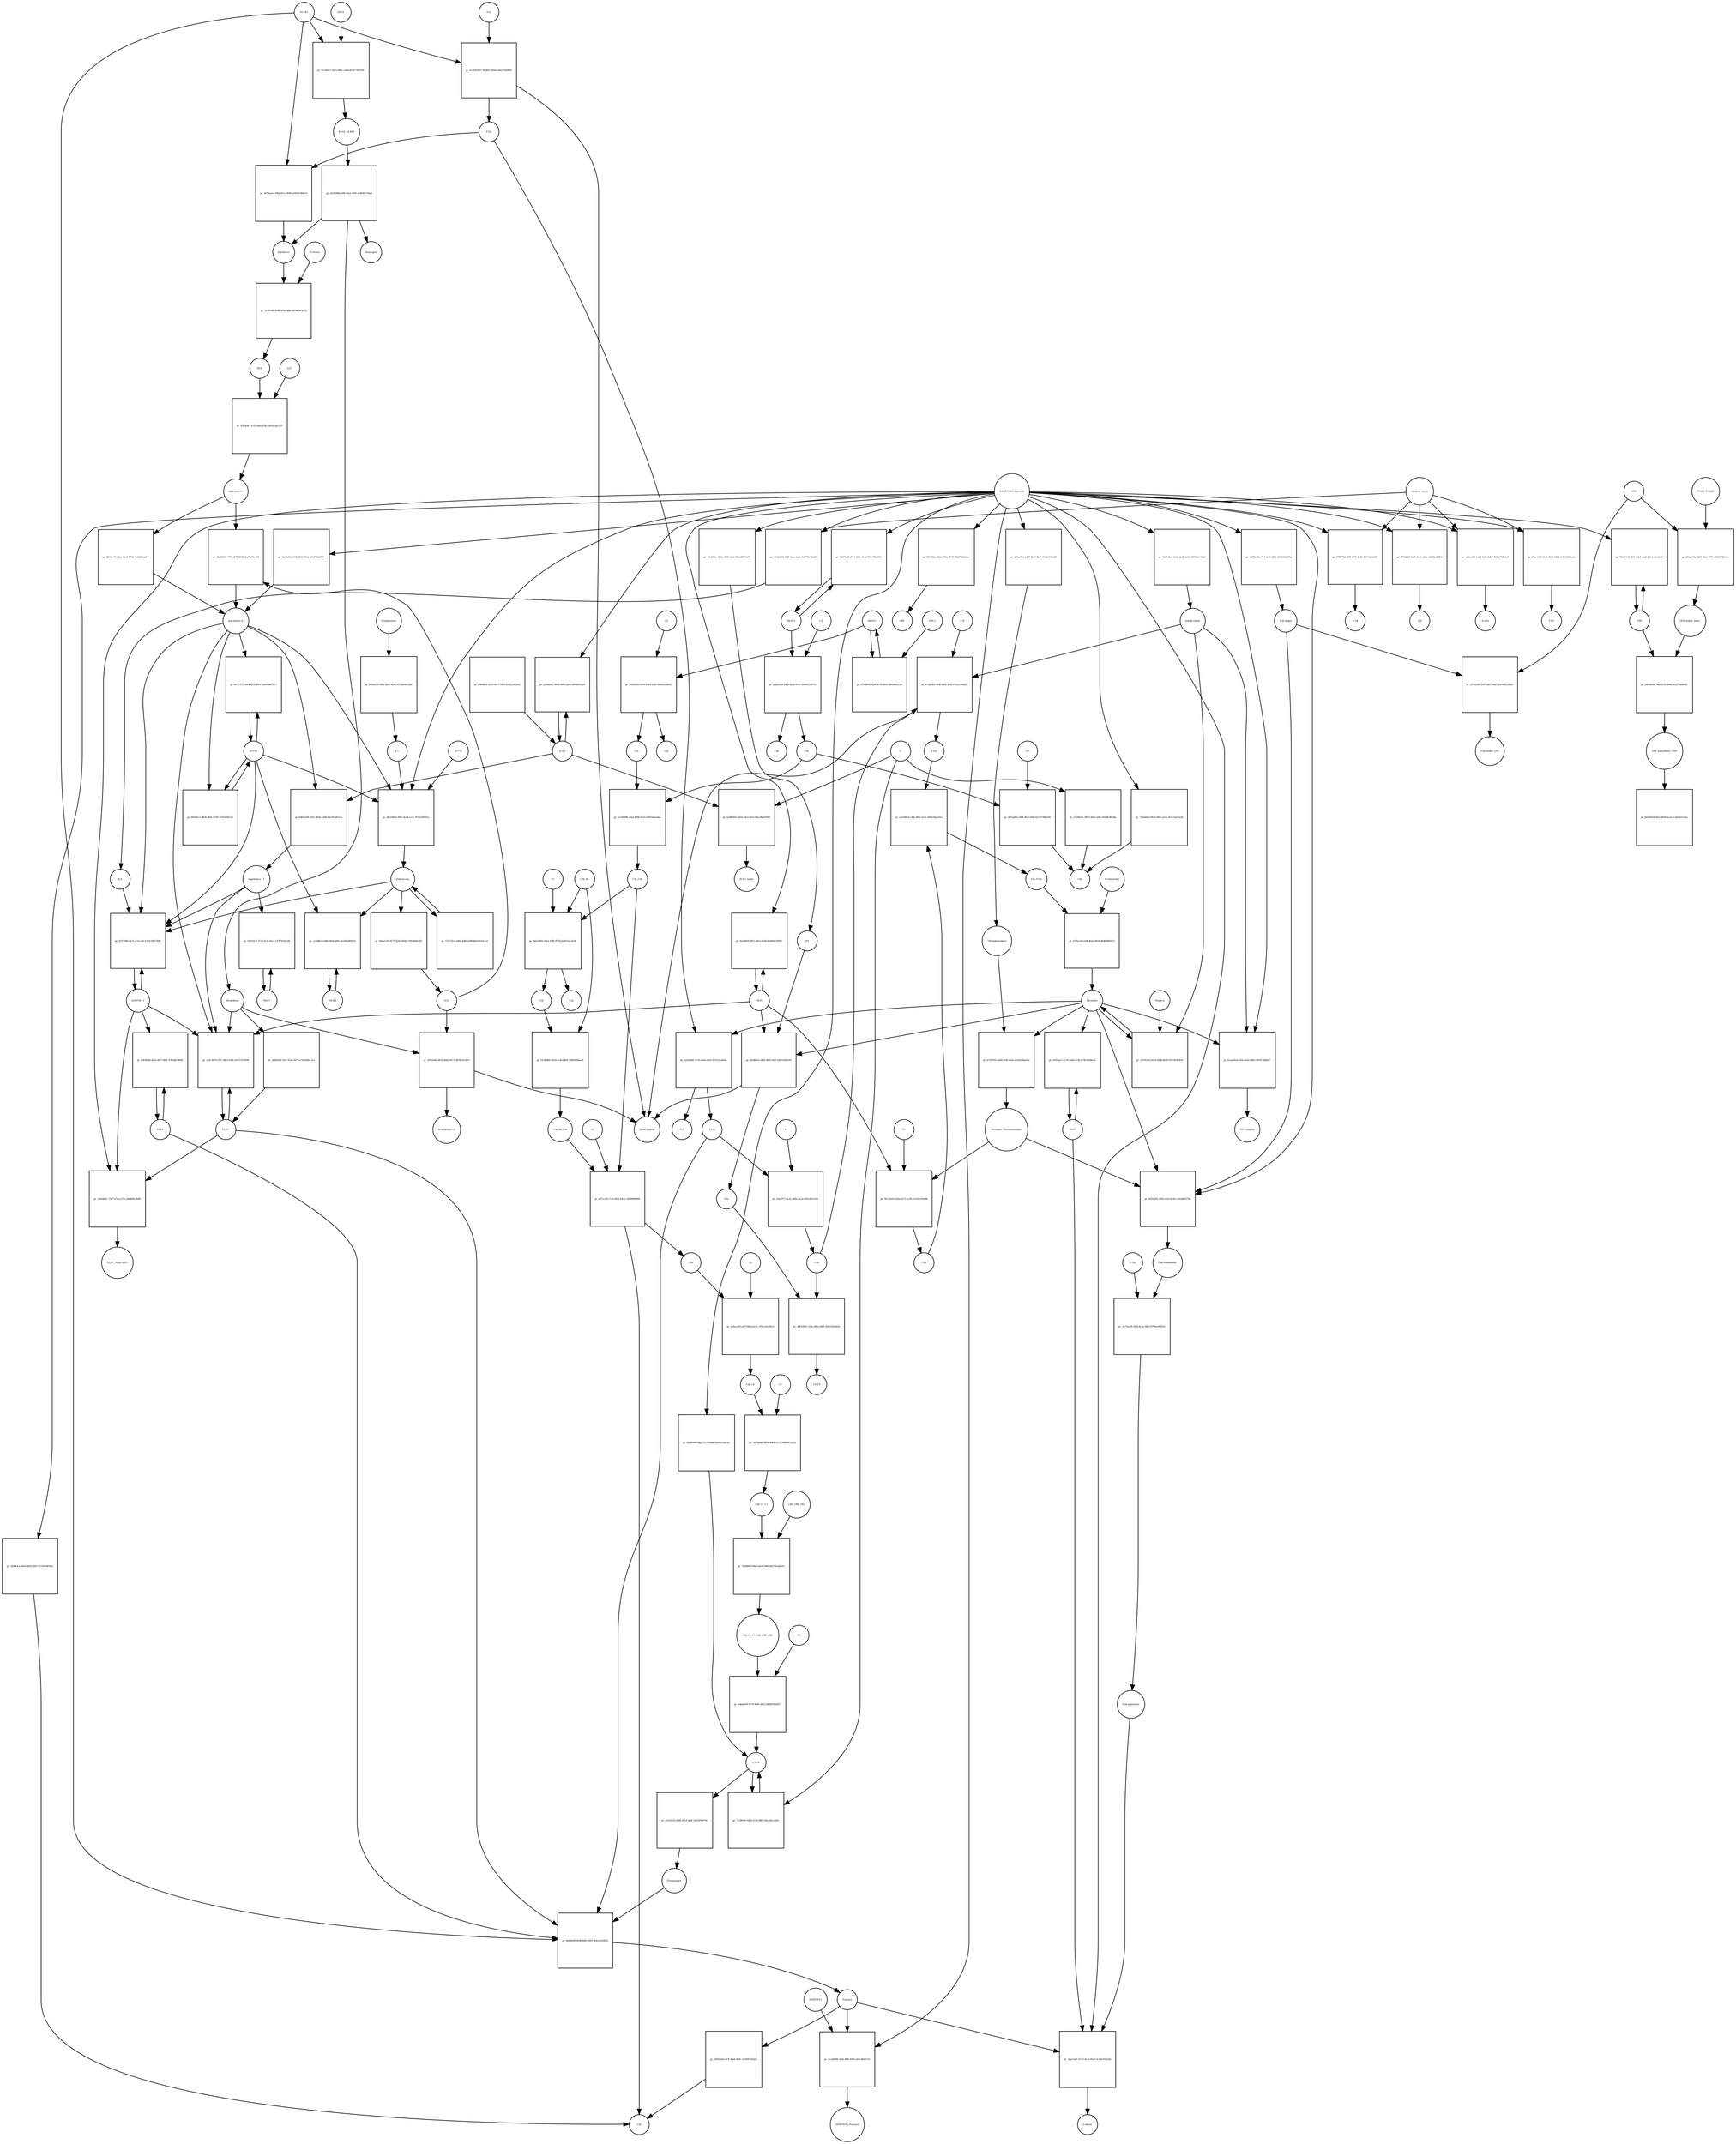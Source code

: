 strict digraph  {
AGT [annotation="urn_miriam_hgnc_333|urn_miriam_taxonomy_9606", bipartite=0, cls=macromolecule, fontsize=4, label=AGT, shape=circle];
"pr_4562e4c2-fc52-4afa-a54c-50f1d1da1337" [annotation="", bipartite=1, cls=process, fontsize=4, label="pr_4562e4c2-fc52-4afa-a54c-50f1d1da1337", shape=square];
"angiotensin I" [annotation="urn_miriam_obo.chebi_CHEBI%3A2718|urn_miriam_taxonomy_9606", bipartite=0, cls="simple chemical", fontsize=4, label="angiotensin I", shape=circle];
REN [annotation="urn_miriam_hgnc.symbol_REN|urn_miriam_taxonomy_9606", bipartite=0, cls=macromolecule, fontsize=4, label=REN, shape=circle];
F10 [annotation="urn_miriam_hgnc_3528|urn_miriam_taxonomy_9606", bipartite=0, cls=macromolecule, fontsize=4, label=F10, shape=circle];
"pr_b73fa2ee-3bd6-4d02-af03-07fa05109d23" [annotation="", bipartite=1, cls=process, fontsize=4, label="pr_b73fa2ee-3bd6-4d02-af03-07fa05109d23", shape=square];
F10a [annotation="urn_miriam_hgnc.symbol_F10|urn_miriam_mesh_D015951|urn_miriam_brenda_3.4.21.6|urn_miriam_taxonomy_9606", bipartite=0, cls=macromolecule, fontsize=4, label=F10a, shape=circle];
"Small peptide" [annotation=urn_miriam_mesh_D010446, bipartite=0, cls=macromolecule, fontsize=4, label="Small peptide", shape=circle];
F9a [annotation="urn_miriam_hgnc.symbol_F9|urn_miriam_mesh_D015949|urn_miriam_taxonomy_9606", bipartite=0, cls=macromolecule, fontsize=4, label=F9a, shape=circle];
Antithrombin [annotation="urn_miriam_hgnc_775|urn_miriam_taxonomy_9606", bipartite=0, cls=macromolecule, fontsize=4, label=Antithrombin, shape=circle];
"pr_4b6b9502-707e-4f70-8936-0eef5ef3ed69" [annotation="", bipartite=1, cls=process, fontsize=4, label="pr_4b6b9502-707e-4f70-8936-0eef5ef3ed69", shape=square];
"angiotensin II" [annotation="urn_miriam_obo.chebi_CHEBI%3A2718|urn_miriam_taxonomy_9606", bipartite=0, cls="simple chemical", fontsize=4, label="angiotensin II", shape=circle];
ACE [annotation="urn_miriam_hgnc_2707|urn_miriam_taxonomy_9606", bipartite=0, cls=macromolecule, fontsize=4, label=ACE, shape=circle];
F12 [annotation="urn_miriam_hgnc_3530|urn_miriam_taxonomy_9606", bipartite=0, cls=macromolecule, fontsize=4, label=F12, shape=circle];
"pr_ec5f2f2f-b774-483c-95ad-c66a379e6b85" [annotation="", bipartite=1, cls=process, fontsize=4, label="pr_ec5f2f2f-b774-483c-95ad-c66a379e6b85", shape=square];
F12a [annotation="urn_miriam_hgnc.symbol_F12|urn_miriam_mesh_D015956|urn_miriam_brenda_3.4.21.38|urn_miriam_taxonomy_9606", bipartite=0, cls=macromolecule, fontsize=4, label=F12a, shape=circle];
KLKB1 [annotation="urn_miriam_hgnc_6371|urn_miriam_taxonomy_9606", bipartite=0, cls=macromolecule, fontsize=4, label=KLKB1, shape=circle];
"pr_b2a90681-9c19-4ae0-9a5f-913313eafd5a" [annotation="", bipartite=1, cls=process, fontsize=4, label="pr_b2a90681-9c19-4ae0-9a5f-913313eafd5a", shape=square];
F11 [annotation="urn_miriam_hgnc_3529|urn_miriam_taxonomy_9606", bipartite=0, cls=macromolecule, fontsize=4, label=F11, shape=circle];
F11a [annotation="urn_miriam_hgnc.symbol_F11|urn_miriam_mesh_D015945|urn_miriam_brenda_3.4.21.27|urn_miriam_taxonomy_9606", bipartite=0, cls=macromolecule, fontsize=4, label=F11a, shape=circle];
Thrombin [annotation="urn_miriam_hgnc_3535|urn_miriam_taxonomy_9606", bipartite=0, cls=macromolecule, fontsize=4, label=Thrombin, shape=circle];
"pr_61c60ee7-ae63-488c-a28d-8cbf77a8763e" [annotation="", bipartite=1, cls=process, fontsize=4, label="pr_61c60ee7-ae63-488c-a28d-8cbf77a8763e", shape=square];
KNG1 [annotation="urn_miriam_hgnc.symbol_6383|urn_miriam_taxonomy_9606", bipartite=0, cls=macromolecule, fontsize=4, label=KNG1, shape=circle];
KNG1_KLKB1 [annotation="urn_miriam_pubmed_17598838|urn_miriam_intact_EBI-10087151|urn_miriam_hgnc_6371|urn_miriam_hgnc_6383|urn_miriam_taxonomy_9606", bipartite=0, cls=complex, fontsize=4, label=KNG1_KLKB1, shape=circle];
F9 [annotation="urn_miriam_hgnc_35531|urn_miriam_taxonomy_9606", bipartite=0, cls=macromolecule, fontsize=4, label=F9, shape=circle];
"pr_f2ae7f71-bc3c-4d8a-bacd-e461af01316c" [annotation="", bipartite=1, cls=process, fontsize=4, label="pr_f2ae7f71-bc3c-4d8a-bacd-e461af01316c", shape=square];
"pr_4d610941-32ba-46ba-98df-544f23b2bb54" [annotation="", bipartite=1, cls=process, fontsize=4, label="pr_4d610941-32ba-46ba-98df-544f23b2bb54", shape=square];
F8a [annotation="urn_miriam_hgnc.symbol_F8|urn_miriam_mesh_D015944|urn_miriam_taxonomy_9606", bipartite=0, cls=macromolecule, fontsize=4, label=F8a, shape=circle];
F8_F9 [annotation="urn_miriam_pubmed_22471307|urn_miriam_hgnc_3546|urn_miriam_hgnc_35531|urn_miriam_intact_EBI-11621595|urn_miriam_taxonomy_9606", bipartite=0, cls=complex, fontsize=4, label=F8_F9, shape=circle];
F5 [annotation="urn_miriam_hgnc_3541|urn_miriam_taxonomy_9606", bipartite=0, cls=macromolecule, fontsize=4, label=F5, shape=circle];
"pr_30c18aa0-b5de-4c57-ac09-5e318ce9a698" [annotation="", bipartite=1, cls=process, fontsize=4, label="pr_30c18aa0-b5de-4c57-ac09-5e318ce9a698", shape=square];
F5a [annotation="urn_miriam_hgnc.symbol_F5|urn_miriam_mesh_D015943|urn_miriam_taxonomy_9606", bipartite=0, cls=macromolecule, fontsize=4, label=F5a, shape=circle];
Thrombin_Thrombomodulin [annotation="urn_miriam_pubmed_6282863|urn_miriam_taxonomy_9986|urn_miriam_biogrid_283352|urn_miriam_mesh_D013917|urn_miriam_hgnc_11784", bipartite=0, cls=complex, fontsize=4, label=Thrombin_Thrombomodulin, shape=circle];
PROC [annotation="urn_miriam_hgnc_9451|urn_miriam_taxonomy_9606", bipartite=0, cls=macromolecule, fontsize=4, label=PROC, shape=circle];
"pr_ac03d0c6-c46a-408c-b15c-859e18ae201c" [annotation="", bipartite=1, cls=process, fontsize=4, label="pr_ac03d0c6-c46a-408c-b15c-859e18ae201c", shape=square];
F5a_F10a [annotation="urn_miriam_pubmed_2303476|urn_miriam_mesh_C022475|urn_miriam_mesh_D15943|urn_miriam_mesh_D015951|urn_miriam_taxonomy_9606", bipartite=0, cls=complex, fontsize=4, label=F5a_F10a, shape=circle];
Prothrombin [annotation="urn_miriam_hgnc_3535|urn_miriam_taxonomy_9606", bipartite=0, cls=macromolecule, fontsize=4, label=Prothrombin, shape=circle];
"pr_67ffaca9-ea90-46ee-9b34-06dffd96917e" [annotation="", bipartite=1, cls=process, fontsize=4, label="pr_67ffaca9-ea90-46ee-9b34-06dffd96917e", shape=square];
"pr_29791043-b51d-49db-8606-f97c9d36f45b" [annotation="", bipartite=1, cls=process, fontsize=4, label="pr_29791043-b51d-49db-8606-f97c9d36f45b", shape=square];
Heparin [annotation="urn_miriam_pubmed_708377|urn_miriam_obo.chebi_CHEBI%3A28304|urn_miriam_taxonomy_9606", bipartite=0, cls="simple chemical", fontsize=4, label=Heparin, shape=circle];
Plasminogen [annotation="urn_miriam_hgnc_9071|urn_miriam_taxonomy_9606", bipartite=0, cls=macromolecule, fontsize=4, label=Plasminogen, shape=circle];
"pr_da6d4df8-80d6-4dfe-a493-afdca1a43b32" [annotation="", bipartite=1, cls=process, fontsize=4, label="pr_da6d4df8-80d6-4dfe-a493-afdca1a43b32", shape=square];
Plasmin [annotation="urn_miriam_hgnc.symbol_PLG|urn_miriam_mesh_D005341|urn_miriam_brenda_3.4.21.7|urn_miriam_taxonomy_9606", bipartite=0, cls=macromolecule, fontsize=4, label=Plasmin, shape=circle];
PLAT [annotation="urn_miriam_hgnc_9051|urn_miriam_taxonomy_9606", bipartite=0, cls=macromolecule, fontsize=4, label=PLAT, shape=circle];
PLAU [annotation="urn_miriam_hgnc_9052|urn_miriam_taxonomy_9606", bipartite=0, cls=macromolecule, fontsize=4, label=PLAU, shape=circle];
"pr_6caa18a4-d1be-4ed2-96b5-585673bbf0b7" [annotation="", bipartite=1, cls=process, fontsize=4, label="pr_6caa18a4-d1be-4ed2-96b5-585673bbf0b7", shape=square];
"TAT complex" [annotation="urn_miriam_pubmed_22930518|urn_miriam_mesh_C046193|urn_miriam_mesh_D013917|urn_miriam_hgnc_775|urn_miriam_taxonomy_9606", bipartite=0, cls=complex, fontsize=4, label="TAT complex", shape=circle];
"SARS-CoV-2 infection" [annotation="urn_miriam_taxonomy_2697049|urn_miriam_mesh_D012327", bipartite=0, cls=phenotype, fontsize=4, label="SARS-CoV-2 infection", shape=circle];
"pr_cc0c3979-c087-48e5-a5f4-161571019f96" [annotation="", bipartite=1, cls=process, fontsize=4, label="pr_cc0c3979-c087-48e5-a5f4-161571019f96", shape=square];
SERPINE1 [annotation="", bipartite=0, cls=macromolecule, fontsize=4, label=SERPINE1, shape=circle];
Bradykinin [annotation="urn_miriam_obo.chebi_CHEBI%3A3165|urn_miriam_taxonomy_9606", bipartite=0, cls=macromolecule, fontsize=4, label=Bradykinin, shape=circle];
"angiotensin I-7" [annotation="urn_miriam_obo.chebi_CHEBI%3A55438|urn_miriam_taxonomy_9606", bipartite=0, cls="simple chemical", fontsize=4, label="angiotensin I-7", shape=circle];
TAFI [annotation="urn_miriam_hgnc_1546|urn_miriam_taxonomy_9606", bipartite=0, cls=macromolecule, fontsize=4, label=TAFI, shape=circle];
"pr_1f053aa7-a37b-4ebd-a73b-d73619006cde" [annotation="", bipartite=1, cls=process, fontsize=4, label="pr_1f053aa7-a37b-4ebd-a73b-d73619006cde", shape=square];
"pr_1b05483c-75d7-47ea-a73b-5dbddfbc3b96" [annotation="", bipartite=1, cls=process, fontsize=4, label="pr_1b05483c-75d7-47ea-a73b-5dbddfbc3b96", shape=square];
PLAT_SERPINE1 [annotation="urn_miriam_pubmed_22449964|urn_miriam_intact_EBI-7800882|urn_miriam_hgnc_9051|urn_miriam_hgnc_8593|urn_miriam_taxonomy_9606", bipartite=0, cls=complex, fontsize=4, label=PLAT_SERPINE1, shape=circle];
"pr_8fb2cc71-c2ec-4ae9-9759-314bfb9aa57f" [annotation="", bipartite=1, cls=process, fontsize=4, label="pr_8fb2cc71-c2ec-4ae9-9759-314bfb9aa57f", shape=square];
"pr_46f52c86-c7e1-4e72-bf02-303435b43f1a" [annotation="", bipartite=1, cls=process, fontsize=4, label="pr_46f52c86-c7e1-4e72-bf02-303435b43f1a", shape=square];
Fibrinogen [annotation="urn_miriam_pubmed_19296670|urn_miriam_obo.go_GO%3A0005577|urn_miriam_hgnc_3661|urn_miriam_hgnc_3662|urn_miriam_hgnc_3694|urn_miriam_taxonomy_9606", bipartite=0, cls=complex, fontsize=4, label=Fibrinogen, shape=circle];
"pr_622f048d-a59f-44a2-8491-ce9f46174adb" [annotation="", bipartite=1, cls=process, fontsize=4, label="pr_622f048d-a59f-44a2-8491-ce9f46174adb", shape=square];
Kininogen [annotation="urn_miriam_hgnc.symbol_KNG1|urn_miriam_mesh_D019679|urn_miriam_taxonomy_9606", bipartite=0, cls=macromolecule, fontsize=4, label=Kininogen, shape=circle];
Kallikrein [annotation="urn_miriam_hgnc.symbol_KLKB1|urn_miriam_mesh_D020842|urn_miriam_brenda_3.4.21.34|urn_miriam_taxonomy_9606", bipartite=0, cls=macromolecule, fontsize=4, label=Kallikrein, shape=circle];
"pr_d5f2c292-2605-4eaf-8a56-ccd1db6f27b6" [annotation="", bipartite=1, cls=process, fontsize=4, label="pr_d5f2c292-2605-4eaf-8a56-ccd1db6f27b6", shape=square];
"Fibrin monomer" [annotation="urn_miriam_mesh_C011468|urn_miriam_taxonomy_9606", bipartite=0, cls=macromolecule, fontsize=4, label="Fibrin monomer", shape=circle];
"pr_b759701f-eeb9-4f38-a83a-e51bb33bad1d" [annotation="", bipartite=1, cls=process, fontsize=4, label="pr_b759701f-eeb9-4f38-a83a-e51bb33bad1d", shape=square];
Thrombomodulin [annotation="urn_miriam_hgnc_11784|urn_miriam_taxonomy_9606", bipartite=0, cls=macromolecule, fontsize=4, label=Thrombomodulin, shape=circle];
C3 [annotation="urn_miriam_hgnc_1318|urn_miriam_taxonomy_9606", bipartite=0, cls=macromolecule, fontsize=4, label=C3, shape=circle];
"pr_9d2c0891-44a2-47fb-977b-6a0b7eea3558" [annotation="", bipartite=1, cls=process, fontsize=4, label="pr_9d2c0891-44a2-47fb-977b-6a0b7eea3558", shape=square];
C3a [annotation="urn_miriam_hgnc.symbol_C3|urn_miriam_mesh_D015926|urn_miriam_taxonomy_9606", bipartite=0, cls=macromolecule, fontsize=4, label=C3a, shape=circle];
C3b [annotation="urn_miriam_hgnc.symbol_C3|urn_miriam_mesh_D003179|urn_miriam_taxonomy_9606", bipartite=0, cls=macromolecule, fontsize=4, label=C3b, shape=circle];
C3b_Bb [annotation="urn_miriam_pubmed_12440962|urn_miriam_brenda_3.4.21.47|urn_miriam_mesh_D051561|urn_miriam_mesh_D003179|urn_miriam_hgnc_1037|urn_miriam_taxonomy_9606", bipartite=0, cls=complex, fontsize=4, label=C3b_Bb, shape=circle];
C2a_C4b [annotation="urn_miriam_mesh_D051574|urn_miriam_brenda_3.4.21.43|urn_miriam_mesh_D050678|urn_miriam_hgnc_1324|urn_miriam_taxonomy_9606", bipartite=0, cls=complex, fontsize=4, label=C2a_C4b, shape=circle];
C5 [annotation="urn_miriam_hgnc_1331|urn_miriam_taxonomy_9606", bipartite=0, cls=macromolecule, fontsize=4, label=C5, shape=circle];
"pr_d67cc3fb-7120-4fc4-94ce-c90389fbf80f" [annotation="", bipartite=1, cls=process, fontsize=4, label="pr_d67cc3fb-7120-4fc4-94ce-c90389fbf80f", shape=square];
C5b [annotation="urn_miriam_hgnc.symbol_C5|urn_miriam_mesh_D050776|urn_miriam_taxonomy_9606", bipartite=0, cls=macromolecule, fontsize=4, label=C5b, shape=circle];
C5a [annotation="urn_miriam_hgnc.symbol_C5|urn_miriam_mesh_D015936|urn_miriam_taxonomy_9606", bipartite=0, cls=macromolecule, fontsize=4, label=C5a, shape=circle];
C3b_Bb_C3b [annotation="urn_miriam_pubmed_12440962|urn_miriam_brenda_34.4.21.47|urn_miriam_mesh_D051566|urn_miriam_mesh_D003179|urn_miriam_hgnc_1037|urn_miriam_taxonomy_9606", bipartite=0, cls=complex, fontsize=4, label=C3b_Bb_C3b, shape=circle];
"pr_ae4ac3e9-ed7f-46a6-bc01-576ccee11bcd" [annotation="", bipartite=1, cls=process, fontsize=4, label="pr_ae4ac3e9-ed7f-46a6-bc01-576ccee11bcd", shape=square];
C6 [annotation="urn_miriam_hgnc_1339|urn_miriam_taxonomy_9606", bipartite=0, cls=macromolecule, fontsize=4, label=C6, shape=circle];
C5b_C6 [annotation="urn_miriam_mesh_C050974|urn_miriam_mesh_D050776|urn_miriam_hgnc_1339|urn_miriam_taxonomy_9606", bipartite=0, cls=complex, fontsize=4, label=C5b_C6, shape=circle];
"pr_5a73ebb2-8b30-49eb-917a-1f8666f1a018" [annotation="", bipartite=1, cls=process, fontsize=4, label="pr_5a73ebb2-8b30-49eb-917a-1f8666f1a018", shape=square];
C7 [annotation="urn_miriam_hgnc_HGNC%3A1346|urn_miriam_taxonomy_9606", bipartite=0, cls=macromolecule, fontsize=4, label=C7, shape=circle];
C5b_C6_C7 [annotation="urn_miriam_pubmed_28630159|urn_miriam_mesh_C037453|urn_miriam_mesh_D050776|urn_miriam_hgnc_1339|urn_miriam_hgnc_1346|urn_miriam_taxonomy_9606", bipartite=0, cls=complex, fontsize=4, label=C5b_C6_C7, shape=circle];
"pr_784489f0-d9a0-4450-9085-8037823da01c" [annotation="", bipartite=1, cls=process, fontsize=4, label="pr_784489f0-d9a0-4450-9085-8037823da01c", shape=square];
C8A_C8B_C8G [annotation="urn_miriam_mesh_D003185|urn_miriam_hgnc_1353|urn_miriam_hgnc_1352|urn_miriam_hgnc_1354|urn_miriam_taxonomy_9606", bipartite=0, cls=complex, fontsize=4, label=C8A_C8B_C8G, shape=circle];
C5b_C6_C7_C8A_C8B_C8G [annotation="urn_miriam_pubmed_28630159|urn_miriam_mesh_C042295|urn_miriam_mesh_D050776|urn_miriam_hgnc_1339|urn_miriam_hgnc_1352|urn_miriam_hgnc_1353|urn_miriam_hgnc_1354|urn_miriam_taxonomy_9606", bipartite=0, cls=complex, fontsize=4, label=C5b_C6_C7_C8A_C8B_C8G, shape=circle];
"pr_ebba6639-8579-4601-bd23-d606f2884b17" [annotation="", bipartite=1, cls=process, fontsize=4, label="pr_ebba6639-8579-4601-bd23-d606f2884b17", shape=square];
C9 [annotation="urn_miriam_hgnc_1358|urn_miriam_taxonomy_9606", bipartite=0, cls=macromolecule, fontsize=4, label=C9, shape=circle];
"C5b-9" [annotation="urn_miriam_obo.go_GO%3A0005579|urn_miriam_mesh_D015938|urn_miriam_mesh_D050776|urn_miriam_hgnc_1339|urn_miriam_hgnc_1346|urn_miriam_hgnc_1352|urn_miriam_hgnc_1353|urn_miriam_hgnc_1354|urn_miriam_hgnc_1358|urn_miriam_taxonomy_9606", bipartite=0, cls=complex, fontsize=4, label="C5b-9", shape=circle];
"pr_60f3406b-dc14-4877-8fd1-97692fa70b85" [annotation="", bipartite=1, cls=process, fontsize=4, label="pr_60f3406b-dc14-4877-8fd1-97692fa70b85", shape=square];
MASP2 [annotation="urn_miriam_hgnc_6902|urn_miriam_taxonomy_9606", bipartite=0, cls=macromolecule, fontsize=4, label=MASP2, shape=circle];
"pr_60b75d8f-d711-428c-9ca4-f7de709c09fe" [annotation="", bipartite=1, cls=process, fontsize=4, label="pr_60b75d8f-d711-428c-9ca4-f7de709c09fe", shape=square];
MASP1 [annotation="urn_miriam_hgnc_6901|urn_miriam_taxonomy_9606", bipartite=0, cls=macromolecule, fontsize=4, label=MASP1, shape=circle];
"pr_07930893-0a8f-4c76-bfe0-c8fedfbeccd6" [annotation="", bipartite=1, cls=process, fontsize=4, label="pr_07930893-0a8f-4c76-bfe0-c8fedfbeccd6", shape=square];
MBL2 [annotation="urn_miriam_hgnc_6902|urn_miriam_taxonomy_9606", bipartite=0, cls=macromolecule, fontsize=4, label=MBL2, shape=circle];
C4 [annotation="urn_miriam_mesh_D00318|urn_miriam_taxonomy_9606", bipartite=0, cls=macromolecule, fontsize=4, label=C4, shape=circle];
"pr_23da2ea4-a8cb-4aad-8919-36456c21b7cc" [annotation="", bipartite=1, cls=process, fontsize=4, label="pr_23da2ea4-a8cb-4aad-8919-36456c21b7cc", shape=square];
C4b [annotation="urn_miriam_hgnc_1324|urn_miriam_taxonomy_9606", bipartite=0, cls=macromolecule, fontsize=4, label=C4b, shape=circle];
C4a [annotation="urn_miriam_hgnc_1323|urn_miriam_taxonomy_9606", bipartite=0, cls=macromolecule, fontsize=4, label=C4a, shape=circle];
"pr_ae7a9398-a8a0-4796-b533-ef997daae4aa" [annotation="", bipartite=1, cls=process, fontsize=4, label="pr_ae7a9398-a8a0-4796-b533-ef997daae4aa", shape=square];
C2a [annotation="urn_miriam_hgnc.symbol_C2|urn_miriam_mesh_D050678|urn_miriam_taxonomy_9606", bipartite=0, cls=macromolecule, fontsize=4, label=C2a, shape=circle];
"pr_7ec80960-492d-4e3d-b484-796089fbeee8" [annotation="", bipartite=1, cls=process, fontsize=4, label="pr_7ec80960-492d-4e3d-b484-796089fbeee8", shape=square];
"pr_d97abd92-29df-4623-95fd-6a753780b266" [annotation="", bipartite=1, cls=process, fontsize=4, label="pr_d97abd92-29df-4623-95fd-6a753780b266", shape=square];
C4d [annotation="urn_miriam_hgnc.symbol_C4b|urn_miriam_mesh_C032261|urn_miriam_taxonomy_9606", bipartite=0, cls=macromolecule, fontsize=4, label=C4d, shape=circle];
CFI [annotation="urn_miriam_hgnc_2771|urn_miriam_taxonomy_9606", bipartite=0, cls=macromolecule, fontsize=4, label=CFI, shape=circle];
"pr_10c698cc-422a-4f09-b3ad-89a5d8957a99" [annotation="", bipartite=1, cls=process, fontsize=4, label="pr_10c698cc-422a-4f09-b3ad-89a5d8957a99", shape=square];
F8 [annotation="urn_miriam_hgnc_3546|urn_miriam_taxonomy_9606", bipartite=0, cls=macromolecule, fontsize=4, label=F8, shape=circle];
"pr_b5251bc6-4e5e-4e46-a62a-0265fefc34a8" [annotation="", bipartite=1, cls=process, fontsize=4, label="pr_b5251bc6-4e5e-4e46-a62a-0265fefc34a8", shape=square];
ACE2 [annotation="urn_miriam_hgnc_13557|urn_miriam_taxonomy_9606", bipartite=0, cls=macromolecule, fontsize=4, label=ACE2, shape=circle];
"pr_a1d4a85c-d909-4899-ad3a-a808fff0b3f9" [annotation="", bipartite=1, cls=process, fontsize=4, label="pr_a1d4a85c-d909-4899-ad3a-a808fff0b3f9", shape=square];
"pr_42d90445-3d1b-44e3-ab15-8bec8ba97000" [annotation="", bipartite=1, cls=process, fontsize=4, label="pr_42d90445-3d1b-44e3-ab15-8bec8ba97000", shape=square];
S [annotation="urn_miriam_uniprot_P0DTC2|urn_miriam_uniprot_P59594|urn_miriam_taxonomy_2697049", bipartite=0, cls=macromolecule, fontsize=4, label=S, shape=circle];
ACE2_Spike [annotation="urn_miriam_pdb_6CS2|urn_miriam_hgnc_13557|urn_miriam_uniprot_P0DTC2|urn_miriam_taxonomy_9606|urn_miriam_taxonomy_2697049", bipartite=0, cls=complex, fontsize=4, label=ACE2_Spike, shape=circle];
"pr_6f80883c-ee13-45c7-9191-b5f8228c381f" [annotation="", bipartite=1, cls=process, fontsize=4, label="pr_6f80883c-ee13-45c7-9191-b5f8228c381f", shape=square];
"pr_bdb52284-1951-485d-a208-9be70ca815ce" [annotation="", bipartite=1, cls=process, fontsize=4, label="pr_bdb52284-1951-485d-a208-9be70ca815ce", shape=square];
"pr_a7248a9c-9873-46d3-a58e-441aff38c24e" [annotation="", bipartite=1, cls=process, fontsize=4, label="pr_a7248a9c-9873-46d3-a58e-441aff38c24e", shape=square];
"pr_7c50f400-0d3d-4729-88f5-3bce54ccd431" [annotation="", bipartite=1, cls=process, fontsize=4, label="pr_7c50f400-0d3d-4729-88f5-3bce54ccd431", shape=square];
"pr_4f1359aa-bb4e-478e-8579-959d7b6da4cc" [annotation="", bipartite=1, cls=process, fontsize=4, label="pr_4f1359aa-bb4e-478e-8579-959d7b6da4cc", shape=square];
CRP [annotation="urn_miriam_hgnc_2367|urn_miriam_taxonomy_9606", bipartite=0, cls=macromolecule, fontsize=4, label=CRP, shape=circle];
VWF [annotation="urn_miriam_hgnc_12726|urn_miriam_taxonomy_9606", bipartite=0, cls=macromolecule, fontsize=4, label=VWF, shape=circle];
"pr_73344134-8f21-42e5-abd4-b2c1cd1e2e94" [annotation="", bipartite=1, cls=process, fontsize=4, label="pr_73344134-8f21-42e5-abd4-b2c1cd1e2e94", shape=square];
"pr_9eaf4816-067c-4fe3-919d-8c909dc89607" [annotation="", bipartite=1, cls=process, fontsize=4, label="pr_9eaf4816-067c-4fe3-919d-8c909dc89607", shape=square];
"pr_aee60489-dda1-4715-bb8e-b2a50936938f" [annotation="", bipartite=1, cls=process, fontsize=4, label="pr_aee60489-dda1-4715-bb8e-b2a50936938f", shape=square];
"pr_71b600e0-992b-4495-a41a-267b7ab2325b" [annotation="", bipartite=1, cls=process, fontsize=4, label="pr_71b600e0-992b-4495-a41a-267b7ab2325b", shape=square];
"pr_2ccbb898-24ab-4ff6-8589-e69e2bbf67a1" [annotation="", bipartite=1, cls=process, fontsize=4, label="pr_2ccbb898-24ab-4ff6-8589-e69e2bbf67a1", shape=square];
SERPINF2 [annotation="urn_miriam_hgnc_9075|urn_miriam_taxonomy_9606", bipartite=0, cls=macromolecule, fontsize=4, label=SERPINF2, shape=circle];
SERPINF2_Plasmin [annotation="urn_miriam_pubmed_2437112|urn_miriam_biogrid_314240|urn_miriam_hgnc_9075|urn_miriam_mesh_D005341|urn_miriam_taxonomy_9606", bipartite=0, cls=complex, fontsize=4, label=SERPINF2_Plasmin, shape=circle];
"pr_4d5ae0b2-ad97-4063-8b71-f144a339a4f4" [annotation="", bipartite=1, cls=process, fontsize=4, label="pr_4d5ae0b2-ad97-4063-8b71-f144a339a4f4", shape=square];
"pr_2678aece-19bb-45cc-9590-a593453b85cd" [annotation="", bipartite=1, cls=process, fontsize=4, label="pr_2678aece-19bb-45cc-9590-a593453b85cd", shape=square];
Prorenin [annotation="urn_miriam_hgnc_9958|urn_miriam_taxonomy_9606", bipartite=0, cls=macromolecule, fontsize=4, label=Prorenin, shape=circle];
"pr_7fc9c100-dc86-433c-bfbe-efc4819c4574" [annotation="", bipartite=1, cls=process, fontsize=4, label="pr_7fc9c100-dc86-433c-bfbe-efc4819c4574", shape=square];
"pr_278f77b6-00ff-4075-8c48-3b57efa0e6f5" [annotation="", bipartite=1, cls=process, fontsize=4, label="pr_278f77b6-00ff-4075-8c48-3b57efa0e6f5", shape=square];
IL1B [annotation="urn_miriam_hgnc_5992|urn_miriam_taxonomy_9606", bipartite=0, cls=macromolecule, fontsize=4, label=IL1B, shape=circle];
"cytokine storm" [annotation="urn_miriam_pubmed_2504360|urn_miriam_taxonomy_9606", bipartite=0, cls=phenotype, fontsize=4, label="cytokine storm", shape=circle];
"pr_c534e866-9c8f-4eaa-bebe-fa9779c32b68" [annotation="", bipartite=1, cls=process, fontsize=4, label="pr_c534e866-9c8f-4eaa-bebe-fa9779c32b68", shape=square];
IL6 [annotation="urn_miriam_hgnc_6018|urn_miriam_taxonomy_9606", bipartite=0, cls=macromolecule, fontsize=4, label=IL6, shape=circle];
"pr_3a90f3cb-68e6-4925-b951-0159d7b63f6a" [annotation="", bipartite=1, cls=process, fontsize=4, label="pr_3a90f3cb-68e6-4925-b951-0159d7b63f6a", shape=square];
"pr_ff72da40-4e65-4c43-ab0e-e8b80e46f8cf" [annotation="", bipartite=1, cls=process, fontsize=4, label="pr_ff72da40-4e65-4c43-ab0e-e8b80e46f8cf", shape=square];
IL8 [annotation="urn_miriam_hgnc_6025|urn_miriam_taxonomy_9606", bipartite=0, cls=macromolecule, fontsize=4, label=IL8, shape=circle];
"pr_e6fac2d9-1a04-4334-8db7-9630a728c1e3" [annotation="", bipartite=1, cls=process, fontsize=4, label="pr_e6fac2d9-1a04-4334-8db7-9630a728c1e3", shape=square];
IL2RA [annotation="urn_miriam_hgnc_6008|urn_miriam_taxonomy_9606", bipartite=0, cls=macromolecule, fontsize=4, label=IL2RA, shape=circle];
C2 [annotation="urn_miriam_hgnc_1248|urn_miriam_taxonomy_9606", bipartite=0, cls=macromolecule, fontsize=4, label=C2, shape=circle];
"pr_105a093a-6418-45bd-a5d1-68a65ecdff0c" [annotation="", bipartite=1, cls=process, fontsize=4, label="pr_105a093a-6418-45bd-a5d1-68a65ecdff0c", shape=square];
C2b [annotation="urn_miriam_hgnc.symbol_C2|urn_miriam_mesh_D050679|urn_miriam_taxonomy_9606", bipartite=0, cls=macromolecule, fontsize=4, label=C2b, shape=circle];
"pr_cb11b143-6484-471d-ba2f-16432f04076c" [annotation="", bipartite=1, cls=process, fontsize=4, label="pr_cb11b143-6484-471d-ba2f-16432f04076c", shape=square];
"pr_505653a0-ed7f-4dad-9a41-12349571b5d3" [annotation="", bipartite=1, cls=process, fontsize=4, label="pr_505653a0-ed7f-4dad-9a41-12349571b5d3", shape=square];
"pr_47ac11d0-21a5-4b32-84b9-e011234b9a4a" [annotation="", bipartite=1, cls=process, fontsize=4, label="pr_47ac11d0-21a5-4b32-84b9-e011234b9a4a", shape=square];
TNF [annotation="urn_miriam_hgnc_11892|urn_miriam_taxonomy_9606", bipartite=0, cls=macromolecule, fontsize=4, label=TNF, shape=circle];
"pr_3a71bc20-343d-4c2a-94b3-d709ee883f21" [annotation="", bipartite=1, cls=process, fontsize=4, label="pr_3a71bc20-343d-4c2a-94b3-d709ee883f21", shape=square];
"Fibrin polymer" [annotation="urn_miriam_mesh_C465961|urn_miriam_taxonomy_9606", bipartite=0, cls=macromolecule, fontsize=4, label="Fibrin polymer", shape=circle];
F13a [annotation="urn_miriam_hgnc.symbol_F13|urn_miriam_mesh_D026122|urn_miriam_brenda_2.3.2.13|urn_miriam_taxonomy_9606", bipartite=0, cls=macromolecule, fontsize=4, label=F13a, shape=circle];
"pr_5aac5a81-8173-4c1b-85e0-3c14e7045542" [annotation="", bipartite=1, cls=process, fontsize=4, label="pr_5aac5a81-8173-4c1b-85e0-3c14e7045542", shape=square];
"D-dimer" [annotation="urn_miriam_pubmed_19008457|urn_miriam_mesh_C036309|urn_miriam_taxonomy_9606", bipartite=0, cls=macromolecule, fontsize=4, label="D-dimer", shape=circle];
GP6_alpha2beta1_VWF [annotation="urn_miriam_pubmed_25051961|urn_miriam_taxonomy_10090|urn_miriam_hgnc_14338|urn_miriam_hgnc_6137|urn_miriam_hgnc_6153|urn_miriam_hgnc_12726", bipartite=0, cls=complex, fontsize=4, label=GP6_alpha2beta1_VWF, shape=circle];
"pr_b65450e6-fbe2-4959-acae-cc2b4e01c8aa" [annotation="", bipartite=1, cls="omitted process", fontsize=4, label="pr_b65450e6-fbe2-4959-acae-cc2b4e01c8aa", shape=square];
GP6 [annotation="urn_miriam_hgnc_HGNC%3A14388|urn_miriam_taxonomy_9606", bipartite=0, cls=macromolecule, fontsize=4, label=GP6, shape=circle];
"pr_842ae33a-5d92-40e2-8751-d462573b21cc" [annotation="", bipartite=1, cls=process, fontsize=4, label="pr_842ae33a-5d92-40e2-8751-d462573b21cc", shape=square];
ITGA2_ITGAB1 [annotation="urn_miriam_intact_EBI-16428357|urn_miriam_hgnc_6137|urn_miriam_hgnc_6153|urn_miriam_taxonomy_9606", bipartite=0, cls=complex, fontsize=4, label=ITGA2_ITGAB1, shape=circle];
GP6_alpha2_beta1 [annotation="urn_miriam_pubmed_25051961|urn_miriam_taxonomy_10090|urn_miriam_hgnc_14338|urn_miriam_hgnc_6137|urn_miriam_hgnc_6153", bipartite=0, cls=complex, fontsize=4, label=GP6_alpha2_beta1, shape=circle];
"pr_3deed64a-7ba8-451f-b08a-6ca373e6843c" [annotation="", bipartite=1, cls=process, fontsize=4, label="pr_3deed64a-7ba8-451f-b08a-6ca373e6843c", shape=square];
"pr_4375cb5f-2187-4de7-b0a7-b2c6b41256af" [annotation="", bipartite=1, cls=process, fontsize=4, label="pr_4375cb5f-2187-4de7-b0a7-b2c6b41256af", shape=square];
Fibrinogen_GP6 [annotation="urn_miriam_pubmed_19296670|urn_miriam_obo.go_GO%3A0005577|urn_miriam_hgnc_HGNC%3A14388|urn_miriam_taxonomy_9606", bipartite=0, cls=complex, fontsize=4, label=Fibrinogen_GP6, shape=circle];
MAS1 [annotation="", bipartite=0, cls=macromolecule, fontsize=4, label=MAS1, shape=circle];
"pr_f2610108-3739-415c-b5c9-147f743d1238" [annotation="", bipartite=1, cls=process, fontsize=4, label="pr_f2610108-3739-415c-b5c9-147f743d1238", shape=square];
AGTR1 [annotation=urn_miriam_hgnc_336, bipartite=0, cls=macromolecule, fontsize=4, label=AGTR1, shape=circle];
"pr_6e737f71-54e4-4233-89cf-23e655b07dc7" [annotation="", bipartite=1, cls=process, fontsize=4, label="pr_6e737f71-54e4-4233-89cf-23e655b07dc7", shape=square];
"pr_bd84504f-f2e7-414a-9677-a7463d9ea7a3" [annotation="", bipartite=1, cls=process, fontsize=4, label="pr_bd84504f-f2e7-414a-9677-a7463d9ea7a3", shape=square];
"pr_2f92a0d1-d922-4d9a-8573-2f8303152f97" [annotation="", bipartite=1, cls=process, fontsize=4, label="pr_2f92a0d1-d922-4d9a-8573-2f8303152f97", shape=square];
"Bradykinin(1-5)" [annotation="urn_miriam_mesh_C079000|urn_miriam_taxonomy_9606", bipartite=0, cls=macromolecule, fontsize=4, label="Bradykinin(1-5)", shape=circle];
"pr_2bc5d31d-f106-4f4d-925d-b41d798dd790" [annotation="", bipartite=1, cls=process, fontsize=4, label="pr_2bc5d31d-f106-4f4d-925d-b41d798dd790", shape=square];
"pr_d8118de9-3997-4ca4-ac24-7f5413097fa1" [annotation="", bipartite=1, cls=process, fontsize=4, label="pr_d8118de9-3997-4ca4-ac24-7f5413097fa1", shape=square];
aldosterone [annotation="urn_miriam_obo.chebi_CHEBI%3A27584", bipartite=0, cls="simple chemical", fontsize=4, label=aldosterone, shape=circle];
"K+" [annotation="urn_miriam_obo.chebi_CHEBI%3A29103", bipartite=0, cls="simple chemical", fontsize=4, label="K+", shape=circle];
ACTH [annotation=urn_miriam_hgnc_9201, bipartite=0, cls="simple chemical", fontsize=4, label=ACTH, shape=circle];
"pr_d1f77490-de7a-471a-a0c3-f35c94873f9b" [annotation="", bipartite=1, cls=process, fontsize=4, label="pr_d1f77490-de7a-471a-a0c3-f35c94873f9b", shape=square];
"pr_572c55c4-a881-4d85-b3f9-44a61610c1a1" [annotation="", bipartite=1, cls=process, fontsize=4, label="pr_572c55c4-a881-4d85-b3f9-44a61610c1a1", shape=square];
NR3C2 [annotation="", bipartite=0, cls=macromolecule, fontsize=4, label=NR3C2, shape=circle];
"pr_ccfdd634-bd8c-4fe6-a80c-6e16b2d89323" [annotation="", bipartite=1, cls=process, fontsize=4, label="pr_ccfdd634-bd8c-4fe6-a80c-6e16b2d89323", shape=square];
"pr_00ebf2c1-d83b-4b61-b758-107f2df9e315" [annotation="", bipartite=1, cls=process, fontsize=4, label="pr_00ebf2c1-d83b-4b61-b758-107f2df9e315", shape=square];
"pr_eb586b2c-4f92-48f8-94cf-1ddf31b6f109" [annotation="", bipartite=1, cls=process, fontsize=4, label="pr_eb586b2c-4f92-48f8-94cf-1ddf31b6f109", shape=square];
"pr_0daa7c41-6577-42d7-b04b-718546b9c8f5" [annotation="", bipartite=1, cls=process, fontsize=4, label="pr_0daa7c41-6577-42d7-b04b-718546b9c8f5", shape=square];
"pr_835eb115-49fa-42e1-8a9a-41326e4e124d" [annotation="", bipartite=1, cls=process, fontsize=4, label="pr_835eb115-49fa-42e1-8a9a-41326e4e124d", shape=square];
Hypokalemia [annotation="urn_miriam_mesh_D007008|urn_miriam_taxonomy_9606", bipartite=0, cls=phenotype, fontsize=4, label=Hypokalemia, shape=circle];
AGT -> "pr_4562e4c2-fc52-4afa-a54c-50f1d1da1337"  [annotation="", interaction_type=consumption];
"pr_4562e4c2-fc52-4afa-a54c-50f1d1da1337" -> "angiotensin I"  [annotation="", interaction_type=production];
"angiotensin I" -> "pr_4b6b9502-707e-4f70-8936-0eef5ef3ed69"  [annotation="", interaction_type=consumption];
"angiotensin I" -> "pr_8fb2cc71-c2ec-4ae9-9759-314bfb9aa57f"  [annotation="", interaction_type=consumption];
REN -> "pr_4562e4c2-fc52-4afa-a54c-50f1d1da1337"  [annotation="urn_miriam_pubmed_10585461|urn_miriam_pubmed_30934934|urn_miriam_pubmed_6172448|urn_miriam_taxonomy_9606", interaction_type=catalysis];
F10 -> "pr_b73fa2ee-3bd6-4d02-af03-07fa05109d23"  [annotation="", interaction_type=consumption];
"pr_b73fa2ee-3bd6-4d02-af03-07fa05109d23" -> F10a  [annotation="", interaction_type=production];
"pr_b73fa2ee-3bd6-4d02-af03-07fa05109d23" -> "Small peptide"  [annotation="", interaction_type=production];
F10a -> "pr_ac03d0c6-c46a-408c-b15c-859e18ae201c"  [annotation="", interaction_type=consumption];
F9a -> "pr_b73fa2ee-3bd6-4d02-af03-07fa05109d23"  [annotation="urn_miriam_pubmed_11551226|urn_miriam_pubmed_15853774|urn_miriam_taxonomy_9606", interaction_type=catalysis];
F9a -> "pr_4d610941-32ba-46ba-98df-544f23b2bb54"  [annotation="", interaction_type=consumption];
Antithrombin -> "pr_b73fa2ee-3bd6-4d02-af03-07fa05109d23"  [annotation="urn_miriam_pubmed_11551226|urn_miriam_pubmed_15853774|urn_miriam_taxonomy_9606", interaction_type=inhibition];
Antithrombin -> "pr_29791043-b51d-49db-8606-f97c9d36f45b"  [annotation="urn_miriam_pubmed_579490|urn_miriam_taxonomy_9606", interaction_type=inhibition];
Antithrombin -> "pr_6caa18a4-d1be-4ed2-96b5-585673bbf0b7"  [annotation="", interaction_type=consumption];
"pr_4b6b9502-707e-4f70-8936-0eef5ef3ed69" -> "angiotensin II"  [annotation="", interaction_type=production];
"angiotensin II" -> "pr_cc0c3979-c087-48e5-a5f4-161571019f96"  [annotation="urn_miriam_pubmed_10373228|urn_miriam_pubmed_3124286|urn_miriam_taxonomy_9606|urn_miriam_pubmed_12091055|urn_miriam_pubmed_3096399", interaction_type=catalysis];
"angiotensin II" -> "pr_bdb52284-1951-485d-a208-9be70ca815ce"  [annotation="", interaction_type=consumption];
"angiotensin II" -> "pr_6e737f71-54e4-4233-89cf-23e655b07dc7"  [annotation="urn_miriam_pubmed_8158359|urn_miriam_taxonomy_9606", interaction_type=stimulation];
"angiotensin II" -> "pr_d8118de9-3997-4ca4-ac24-7f5413097fa1"  [annotation="urn_miriam_pubmed_8404594|urn_miriam_taxonomy_9606|urn_miriam_pubmed_173529|urn_miriam_taxonomy_9615|urn_miriam_pubmed_32565254", interaction_type=catalysis];
"angiotensin II" -> "pr_d1f77490-de7a-471a-a0c3-f35c94873f9b"  [annotation="urn_miriam_pubmed_2091055|urn_miriam_taxonomy_9606|urn_miriam_pubmed_8034668|urn_miriam_pubmed_20591974|urn_miriam_pubmed_11983698", interaction_type=catalysis];
"angiotensin II" -> "pr_00ebf2c1-d83b-4b61-b758-107f2df9e315"  [annotation=urn_miriam_pubmed_11983698, interaction_type=stimulation];
ACE -> "pr_4b6b9502-707e-4f70-8936-0eef5ef3ed69"  [annotation="urn_miriam_taxonomy_9606|urn_miriam_pubmed_190881|urn_miriam_pubmed_10969042", interaction_type=catalysis];
ACE -> "pr_2f92a0d1-d922-4d9a-8573-2f8303152f97"  [annotation="urn_miriam_taxonomy_9606|urn_miriam_pubmed_10969042", interaction_type=catalysis];
F12 -> "pr_ec5f2f2f-b774-483c-95ad-c66a379e6b85"  [annotation="", interaction_type=consumption];
"pr_ec5f2f2f-b774-483c-95ad-c66a379e6b85" -> F12a  [annotation="", interaction_type=production];
"pr_ec5f2f2f-b774-483c-95ad-c66a379e6b85" -> "Small peptide"  [annotation="", interaction_type=production];
F12a -> "pr_b2a90681-9c19-4ae0-9a5f-913313eafd5a"  [annotation="", interaction_type=consumption];
F12a -> "pr_2678aece-19bb-45cc-9590-a593453b85cd"  [annotation="urn_miriam_pubmed_21304106|urn_miriam_taxonomy_9606", interaction_type=catalysis];
KLKB1 -> "pr_ec5f2f2f-b774-483c-95ad-c66a379e6b85"  [annotation="urn_miriam_pubmed_7391081|urn_miriam_taxonomy_9606|urn_miriam_pubmed_864009", interaction_type=catalysis];
KLKB1 -> "pr_61c60ee7-ae63-488c-a28d-8cbf77a8763e"  [annotation="", interaction_type=consumption];
KLKB1 -> "pr_da6d4df8-80d6-4dfe-a493-afdca1a43b32"  [annotation="urn_miriam_pubmed_89876|urn_miriam_taxonomy_9606|urn_miriam_pubmed_3850647|urn_miriam_pubmed_2966802|urn_miriam_pubmed_6539333", interaction_type=catalysis];
KLKB1 -> "pr_2678aece-19bb-45cc-9590-a593453b85cd"  [annotation="", interaction_type=consumption];
"pr_b2a90681-9c19-4ae0-9a5f-913313eafd5a" -> F11  [annotation="", interaction_type=production];
"pr_b2a90681-9c19-4ae0-9a5f-913313eafd5a" -> F11a  [annotation="", interaction_type=production];
F11a -> "pr_f2ae7f71-bc3c-4d8a-bacd-e461af01316c"  [annotation="urn_miriam_pubmed_9100000|urn_miriam_taxonomy_9606", interaction_type=catalysis];
F11a -> "pr_da6d4df8-80d6-4dfe-a493-afdca1a43b32"  [annotation="urn_miriam_pubmed_89876|urn_miriam_taxonomy_9606|urn_miriam_pubmed_3850647|urn_miriam_pubmed_2966802|urn_miriam_pubmed_6539333", interaction_type=catalysis];
Thrombin -> "pr_b2a90681-9c19-4ae0-9a5f-913313eafd5a"  [annotation="urn_miriam_pubmed_21304106|urn_miriam_pubmed_8631976|urn_miriam_taxonomy_9606", interaction_type=catalysis];
Thrombin -> "pr_29791043-b51d-49db-8606-f97c9d36f45b"  [annotation="", interaction_type=consumption];
Thrombin -> "pr_6caa18a4-d1be-4ed2-96b5-585673bbf0b7"  [annotation="", interaction_type=consumption];
Thrombin -> "pr_1f053aa7-a37b-4ebd-a73b-d73619006cde"  [annotation="urn_miriam_pubmed_23809134|urn_miriam_taxonomy_9823", interaction_type=catalysis];
Thrombin -> "pr_d5f2c292-2605-4eaf-8a56-ccd1db6f27b6"  [annotation="urn_miriam_pubmed_6282863|urn_miriam_pubmed_28228446|urn_miriam_pubmed_2117226|urn_miriam_taxonomy_9606", interaction_type=catalysis];
Thrombin -> "pr_b759701f-eeb9-4f38-a83a-e51bb33bad1d"  [annotation="", interaction_type=consumption];
Thrombin -> "pr_eb586b2c-4f92-48f8-94cf-1ddf31b6f109"  [annotation="urn_miriam_pubmed_15746105|urn_miriam_taxonomy_9606", interaction_type=catalysis];
"pr_61c60ee7-ae63-488c-a28d-8cbf77a8763e" -> KNG1_KLKB1  [annotation="", interaction_type=production];
KNG1 -> "pr_61c60ee7-ae63-488c-a28d-8cbf77a8763e"  [annotation="", interaction_type=consumption];
KNG1_KLKB1 -> "pr_622f048d-a59f-44a2-8491-ce9f46174adb"  [annotation="urn_miriam_pubmed_6768384|urn_miriam_pubmed_4627469|urn_miriam_taxonomy_9606", interaction_type=catalysis];
F9 -> "pr_f2ae7f71-bc3c-4d8a-bacd-e461af01316c"  [annotation="", interaction_type=consumption];
"pr_f2ae7f71-bc3c-4d8a-bacd-e461af01316c" -> F9a  [annotation="", interaction_type=production];
"pr_4d610941-32ba-46ba-98df-544f23b2bb54" -> F8_F9  [annotation="", interaction_type=production];
F8a -> "pr_4d610941-32ba-46ba-98df-544f23b2bb54"  [annotation="", interaction_type=consumption];
F5 -> "pr_30c18aa0-b5de-4c57-ac09-5e318ce9a698"  [annotation="", interaction_type=consumption];
"pr_30c18aa0-b5de-4c57-ac09-5e318ce9a698" -> F5a  [annotation="", interaction_type=production];
F5a -> "pr_ac03d0c6-c46a-408c-b15c-859e18ae201c"  [annotation="", interaction_type=consumption];
Thrombin_Thrombomodulin -> "pr_30c18aa0-b5de-4c57-ac09-5e318ce9a698"  [annotation="urn_miriam_pubmed_6282863|urn_miriam_pubmed_6572921|urn_miriam_pubmed_2322551|urn_miriam_taxonomy_9606", interaction_type=inhibition];
Thrombin_Thrombomodulin -> "pr_d5f2c292-2605-4eaf-8a56-ccd1db6f27b6"  [annotation="urn_miriam_pubmed_6282863|urn_miriam_pubmed_28228446|urn_miriam_pubmed_2117226|urn_miriam_taxonomy_9606", interaction_type=inhibition];
PROC -> "pr_30c18aa0-b5de-4c57-ac09-5e318ce9a698"  [annotation="urn_miriam_pubmed_6282863|urn_miriam_pubmed_6572921|urn_miriam_pubmed_2322551|urn_miriam_taxonomy_9606", interaction_type=inhibition];
PROC -> "pr_cc0c3979-c087-48e5-a5f4-161571019f96"  [annotation="urn_miriam_pubmed_10373228|urn_miriam_pubmed_3124286|urn_miriam_taxonomy_9606|urn_miriam_pubmed_12091055|urn_miriam_pubmed_3096399", interaction_type=inhibition];
PROC -> "pr_9eaf4816-067c-4fe3-919d-8c909dc89607"  [annotation="", interaction_type=consumption];
PROC -> "pr_eb586b2c-4f92-48f8-94cf-1ddf31b6f109"  [annotation="urn_miriam_pubmed_15746105|urn_miriam_taxonomy_9606", interaction_type=inhibition];
"pr_ac03d0c6-c46a-408c-b15c-859e18ae201c" -> F5a_F10a  [annotation="", interaction_type=production];
F5a_F10a -> "pr_67ffaca9-ea90-46ee-9b34-06dffd96917e"  [annotation="urn_miriam_pubmed_4430674|urn_miriam_pubmed_3818642|urn_miriam_taxonomy_9606", interaction_type=catalysis];
Prothrombin -> "pr_67ffaca9-ea90-46ee-9b34-06dffd96917e"  [annotation="", interaction_type=consumption];
"pr_67ffaca9-ea90-46ee-9b34-06dffd96917e" -> Thrombin  [annotation="", interaction_type=production];
"pr_29791043-b51d-49db-8606-f97c9d36f45b" -> Thrombin  [annotation="", interaction_type=production];
Heparin -> "pr_29791043-b51d-49db-8606-f97c9d36f45b"  [annotation="urn_miriam_pubmed_579490|urn_miriam_taxonomy_9606", interaction_type=catalysis];
Plasminogen -> "pr_da6d4df8-80d6-4dfe-a493-afdca1a43b32"  [annotation="", interaction_type=consumption];
"pr_da6d4df8-80d6-4dfe-a493-afdca1a43b32" -> Plasmin  [annotation="", interaction_type=production];
Plasmin -> "pr_2ccbb898-24ab-4ff6-8589-e69e2bbf67a1"  [annotation="", interaction_type=consumption];
Plasmin -> "pr_505653a0-ed7f-4dad-9a41-12349571b5d3"  [annotation="urn_miriam_pubmed_27077125|urn_miriam_taxonomy_10090", interaction_type="necessary stimulation"];
Plasmin -> "pr_5aac5a81-8173-4c1b-85e0-3c14e7045542"  [annotation="urn_miriam_pubmed_29096812|urn_miriam_pubmed_10574983|urn_miriam_pubmed_32172226|urn_miriam_taxonomy_9606", interaction_type=catalysis];
PLAT -> "pr_da6d4df8-80d6-4dfe-a493-afdca1a43b32"  [annotation="urn_miriam_pubmed_89876|urn_miriam_taxonomy_9606|urn_miriam_pubmed_3850647|urn_miriam_pubmed_2966802|urn_miriam_pubmed_6539333", interaction_type=catalysis];
PLAT -> "pr_cc0c3979-c087-48e5-a5f4-161571019f96"  [annotation="", interaction_type=consumption];
PLAT -> "pr_1b05483c-75d7-47ea-a73b-5dbddfbc3b96"  [annotation="", interaction_type=consumption];
PLAU -> "pr_da6d4df8-80d6-4dfe-a493-afdca1a43b32"  [annotation="urn_miriam_pubmed_89876|urn_miriam_taxonomy_9606|urn_miriam_pubmed_3850647|urn_miriam_pubmed_2966802|urn_miriam_pubmed_6539333", interaction_type=catalysis];
PLAU -> "pr_60f3406b-dc14-4877-8fd1-97692fa70b85"  [annotation="", interaction_type=consumption];
"pr_6caa18a4-d1be-4ed2-96b5-585673bbf0b7" -> "TAT complex"  [annotation="", interaction_type=production];
"SARS-CoV-2 infection" -> "pr_6caa18a4-d1be-4ed2-96b5-585673bbf0b7"  [annotation="urn_miriam_pubmed_8136018|urn_miriam_doi_10.1101%2F2020.04.25.20077842|urn_miriam_taxonomy_9606", interaction_type="necessary stimulation"];
"SARS-CoV-2 infection" -> "pr_1b05483c-75d7-47ea-a73b-5dbddfbc3b96"  [annotation="urn_miriam_pubmed_22449964|urn_miriam_doi_10.1101%2F2020.04.25.20077842|urn_miriam_taxonomy_9606", interaction_type="necessary stimulation"];
"SARS-CoV-2 infection" -> "pr_46f52c86-c7e1-4e72-bf02-303435b43f1a"  [annotation="urn_miriam_pubmed_32172226|urn_miriam_taxonomy_9606", interaction_type="necessary stimulation"];
"SARS-CoV-2 infection" -> "pr_d5f2c292-2605-4eaf-8a56-ccd1db6f27b6"  [annotation="urn_miriam_pubmed_6282863|urn_miriam_pubmed_28228446|urn_miriam_pubmed_2117226|urn_miriam_taxonomy_9606", interaction_type="necessary stimulation"];
"SARS-CoV-2 infection" -> "pr_60b75d8f-d711-428c-9ca4-f7de709c09fe"  [annotation="urn_miriam_pubmed_11290788|urn_miriam_pubmed_32299776|urn_miriam_taxonomy_9606", interaction_type=stimulation];
"SARS-CoV-2 infection" -> "pr_10c698cc-422a-4f09-b3ad-89a5d8957a99"  [annotation="urn_miriam_pubmed_32367170|urn_miriam_taxonomy_9606", interaction_type="necessary stimulation"];
"SARS-CoV-2 infection" -> "pr_b5251bc6-4e5e-4e46-a62a-0265fefc34a8"  [annotation="urn_miriam_pubmed_32302438|urn_miriam_taxonomy_9606", interaction_type=inhibition];
"SARS-CoV-2 infection" -> "pr_a1d4a85c-d909-4899-ad3a-a808fff0b3f9"  [annotation="urn_miriam_pubmed_16008552|urn_miriam_taxonomy_9606", interaction_type=inhibition];
"SARS-CoV-2 infection" -> "pr_4f1359aa-bb4e-478e-8579-959d7b6da4cc"  [annotation="urn_miriam_pubmed_32171076|urn_miriam_taxonomy_9606", interaction_type="necessary stimulation"];
"SARS-CoV-2 infection" -> "pr_73344134-8f21-42e5-abd4-b2c1cd1e2e94"  [annotation="urn_miriam_pubmed_32367170|urn_miriam_taxonomy_9606", interaction_type="necessary stimulation"];
"SARS-CoV-2 infection" -> "pr_9eaf4816-067c-4fe3-919d-8c909dc89607"  [annotation="urn_miriam_pubmed_32302438|urn_miriam_taxonomy_9606", interaction_type="necessary stimulation"];
"SARS-CoV-2 infection" -> "pr_aee60489-dda1-4715-bb8e-b2a50936938f"  [annotation="urn_miriam_pmc_PMC7260598|urn_miriam_taxonomy_9606", interaction_type="necessary stimulation"];
"SARS-CoV-2 infection" -> "pr_71b600e0-992b-4495-a41a-267b7ab2325b"  [annotation="urn_miriam_pubmed_32299776|urn_miriam_taxonomy_9606", interaction_type=stimulation];
"SARS-CoV-2 infection" -> "pr_2ccbb898-24ab-4ff6-8589-e69e2bbf67a1"  [annotation="urn_miriam_pubmed_2437112|urn_miriam_doi_10.1101%2F2020.04.25.20077842|urn_miriam_taxonomy_9606", interaction_type=stimulation];
"SARS-CoV-2 infection" -> "pr_4d5ae0b2-ad97-4063-8b71-f144a339a4f4"  [annotation="urn_miriam_doi_10.1101%2F2020.04.25.20077842|urn_miriam_taxonomy_9606", interaction_type="necessary stimulation"];
"SARS-CoV-2 infection" -> "pr_278f77b6-00ff-4075-8c48-3b57efa0e6f5"  [annotation="urn_miriam_pubmed_32359396|urn_miriam_taxonomy_9606", interaction_type=stimulation];
"SARS-CoV-2 infection" -> "pr_c534e866-9c8f-4eaa-bebe-fa9779c32b68"  [annotation="urn_miriam_pubmed_32286245|urn_miriam_taxonomy_9606", interaction_type=stimulation];
"SARS-CoV-2 infection" -> "pr_3a90f3cb-68e6-4925-b951-0159d7b63f6a"  [annotation="urn_miriam_pmc_PMC7260598|urn_miriam_taxonomy_9606", interaction_type="necessary stimulation"];
"SARS-CoV-2 infection" -> "pr_ff72da40-4e65-4c43-ab0e-e8b80e46f8cf"  [annotation="urn_miriam_pubmed_32286245|urn_miriam_taxonomy_9606", interaction_type=stimulation];
"SARS-CoV-2 infection" -> "pr_e6fac2d9-1a04-4334-8db7-9630a728c1e3"  [annotation="urn_miriam_pubmed_32286245|urn_miriam_taxonomy_9606", interaction_type=stimulation];
"SARS-CoV-2 infection" -> "pr_47ac11d0-21a5-4b32-84b9-e011234b9a4a"  [annotation="urn_miriam_pubmed_32504360|urn_miriam_taxonomy_9606", interaction_type=stimulation];
"SARS-CoV-2 infection" -> "pr_5aac5a81-8173-4c1b-85e0-3c14e7045542"  [annotation="urn_miriam_pubmed_29096812|urn_miriam_pubmed_10574983|urn_miriam_pubmed_32172226|urn_miriam_taxonomy_9606", interaction_type="necessary stimulation"];
"SARS-CoV-2 infection" -> "pr_2bc5d31d-f106-4f4d-925d-b41d798dd790"  [annotation="urn_miriam_pubmed_32048163|urn_miriam_taxonomy_9606", interaction_type=catalysis];
"SARS-CoV-2 infection" -> "pr_d8118de9-3997-4ca4-ac24-7f5413097fa1"  [annotation="urn_miriam_pubmed_8404594|urn_miriam_taxonomy_9606|urn_miriam_pubmed_173529|urn_miriam_taxonomy_9615|urn_miriam_pubmed_32565254", interaction_type="necessary stimulation"];
"pr_cc0c3979-c087-48e5-a5f4-161571019f96" -> PLAT  [annotation="", interaction_type=production];
SERPINE1 -> "pr_cc0c3979-c087-48e5-a5f4-161571019f96"  [annotation="urn_miriam_pubmed_10373228|urn_miriam_pubmed_3124286|urn_miriam_taxonomy_9606|urn_miriam_pubmed_12091055|urn_miriam_pubmed_3096399", interaction_type=inhibition];
SERPINE1 -> "pr_1b05483c-75d7-47ea-a73b-5dbddfbc3b96"  [annotation="", interaction_type=consumption];
SERPINE1 -> "pr_60f3406b-dc14-4877-8fd1-97692fa70b85"  [annotation="urn_miriam_pubmed_21199867|urn_miriam_taxonomy_9606", interaction_type=inhibition];
SERPINE1 -> "pr_d1f77490-de7a-471a-a0c3-f35c94873f9b"  [annotation="", interaction_type=consumption];
Bradykinin -> "pr_cc0c3979-c087-48e5-a5f4-161571019f96"  [annotation="urn_miriam_pubmed_10373228|urn_miriam_pubmed_3124286|urn_miriam_taxonomy_9606|urn_miriam_pubmed_12091055|urn_miriam_pubmed_3096399", interaction_type=catalysis];
Bradykinin -> "pr_bd84504f-f2e7-414a-9677-a7463d9ea7a3"  [annotation="urn_miriam_pubmed_9066005|urn_miriam_taxonomy_9606", interaction_type=stimulation];
Bradykinin -> "pr_2f92a0d1-d922-4d9a-8573-2f8303152f97"  [annotation="", interaction_type=consumption];
"angiotensin I-7" -> "pr_cc0c3979-c087-48e5-a5f4-161571019f96"  [annotation="urn_miriam_pubmed_10373228|urn_miriam_pubmed_3124286|urn_miriam_taxonomy_9606|urn_miriam_pubmed_12091055|urn_miriam_pubmed_3096399", interaction_type=inhibition];
"angiotensin I-7" -> "pr_f2610108-3739-415c-b5c9-147f743d1238"  [annotation="urn_miriam_pubmed_18026570|urn_miriam_taxonomy_10090", interaction_type=stimulation];
"angiotensin I-7" -> "pr_d1f77490-de7a-471a-a0c3-f35c94873f9b"  [annotation="urn_miriam_pubmed_2091055|urn_miriam_taxonomy_9606|urn_miriam_pubmed_8034668|urn_miriam_pubmed_20591974|urn_miriam_pubmed_11983698", interaction_type=inhibition];
TAFI -> "pr_1f053aa7-a37b-4ebd-a73b-d73619006cde"  [annotation="", interaction_type=consumption];
TAFI -> "pr_5aac5a81-8173-4c1b-85e0-3c14e7045542"  [annotation="urn_miriam_pubmed_29096812|urn_miriam_pubmed_10574983|urn_miriam_pubmed_32172226|urn_miriam_taxonomy_9606", interaction_type=catalysis];
"pr_1f053aa7-a37b-4ebd-a73b-d73619006cde" -> TAFI  [annotation="", interaction_type=production];
"pr_1b05483c-75d7-47ea-a73b-5dbddfbc3b96" -> PLAT_SERPINE1  [annotation="", interaction_type=production];
"pr_8fb2cc71-c2ec-4ae9-9759-314bfb9aa57f" -> "angiotensin II"  [annotation="", interaction_type=production];
"pr_46f52c86-c7e1-4e72-bf02-303435b43f1a" -> Fibrinogen  [annotation="", interaction_type=production];
Fibrinogen -> "pr_d5f2c292-2605-4eaf-8a56-ccd1db6f27b6"  [annotation="", interaction_type=consumption];
Fibrinogen -> "pr_4375cb5f-2187-4de7-b0a7-b2c6b41256af"  [annotation="", interaction_type=consumption];
"pr_622f048d-a59f-44a2-8491-ce9f46174adb" -> Kininogen  [annotation="", interaction_type=production];
"pr_622f048d-a59f-44a2-8491-ce9f46174adb" -> Bradykinin  [annotation="", interaction_type=production];
"pr_622f048d-a59f-44a2-8491-ce9f46174adb" -> Kallikrein  [annotation="", interaction_type=production];
Kallikrein -> "pr_7fc9c100-dc86-433c-bfbe-efc4819c4574"  [annotation="urn_miriam_pubmed_692685|urn_miriam_taxonomy_9606", interaction_type=catalysis];
"pr_d5f2c292-2605-4eaf-8a56-ccd1db6f27b6" -> "Fibrin monomer"  [annotation="", interaction_type=production];
"Fibrin monomer" -> "pr_3a71bc20-343d-4c2a-94b3-d709ee883f21"  [annotation="", interaction_type=consumption];
"pr_b759701f-eeb9-4f38-a83a-e51bb33bad1d" -> Thrombin_Thrombomodulin  [annotation="", interaction_type=production];
Thrombomodulin -> "pr_b759701f-eeb9-4f38-a83a-e51bb33bad1d"  [annotation="", interaction_type=consumption];
C3 -> "pr_9d2c0891-44a2-47fb-977b-6a0b7eea3558"  [annotation="", interaction_type=consumption];
"pr_9d2c0891-44a2-47fb-977b-6a0b7eea3558" -> C3a  [annotation="", interaction_type=production];
"pr_9d2c0891-44a2-47fb-977b-6a0b7eea3558" -> C3b  [annotation="", interaction_type=production];
C3b -> "pr_7ec80960-492d-4e3d-b484-796089fbeee8"  [annotation="", interaction_type=consumption];
C3b_Bb -> "pr_9d2c0891-44a2-47fb-977b-6a0b7eea3558"  [annotation="urn_miriam_pubmed_427127|urn_miriam_taxonomy_9606|urn_miriam_pubmed_17395591", interaction_type=catalysis];
C3b_Bb -> "pr_7ec80960-492d-4e3d-b484-796089fbeee8"  [annotation="", interaction_type=consumption];
C2a_C4b -> "pr_9d2c0891-44a2-47fb-977b-6a0b7eea3558"  [annotation="urn_miriam_pubmed_427127|urn_miriam_taxonomy_9606|urn_miriam_pubmed_17395591", interaction_type=catalysis];
C2a_C4b -> "pr_d67cc3fb-7120-4fc4-94ce-c90389fbf80f"  [annotation="urn_miriam_pubmed_30083158|urn_miriam_taxonomy_9606|urn_miriam_pubmed_12878586", interaction_type=catalysis];
C5 -> "pr_d67cc3fb-7120-4fc4-94ce-c90389fbf80f"  [annotation="", interaction_type=consumption];
"pr_d67cc3fb-7120-4fc4-94ce-c90389fbf80f" -> C5b  [annotation="", interaction_type=production];
"pr_d67cc3fb-7120-4fc4-94ce-c90389fbf80f" -> C5a  [annotation="", interaction_type=production];
C5b -> "pr_ae4ac3e9-ed7f-46a6-bc01-576ccee11bcd"  [annotation="", interaction_type=consumption];
C3b_Bb_C3b -> "pr_d67cc3fb-7120-4fc4-94ce-c90389fbf80f"  [annotation="urn_miriam_pubmed_30083158|urn_miriam_taxonomy_9606|urn_miriam_pubmed_12878586", interaction_type=catalysis];
"pr_ae4ac3e9-ed7f-46a6-bc01-576ccee11bcd" -> C5b_C6  [annotation="", interaction_type=production];
C6 -> "pr_ae4ac3e9-ed7f-46a6-bc01-576ccee11bcd"  [annotation="", interaction_type=consumption];
C5b_C6 -> "pr_5a73ebb2-8b30-49eb-917a-1f8666f1a018"  [annotation="", interaction_type=consumption];
"pr_5a73ebb2-8b30-49eb-917a-1f8666f1a018" -> C5b_C6_C7  [annotation="", interaction_type=production];
C7 -> "pr_5a73ebb2-8b30-49eb-917a-1f8666f1a018"  [annotation="", interaction_type=consumption];
C5b_C6_C7 -> "pr_784489f0-d9a0-4450-9085-8037823da01c"  [annotation="", interaction_type=consumption];
"pr_784489f0-d9a0-4450-9085-8037823da01c" -> C5b_C6_C7_C8A_C8B_C8G  [annotation="", interaction_type=production];
C8A_C8B_C8G -> "pr_784489f0-d9a0-4450-9085-8037823da01c"  [annotation="", interaction_type=consumption];
C5b_C6_C7_C8A_C8B_C8G -> "pr_ebba6639-8579-4601-bd23-d606f2884b17"  [annotation="", interaction_type=consumption];
"pr_ebba6639-8579-4601-bd23-d606f2884b17" -> "C5b-9"  [annotation="", interaction_type=production];
C9 -> "pr_ebba6639-8579-4601-bd23-d606f2884b17"  [annotation="", interaction_type=consumption];
"C5b-9" -> "pr_7c50f400-0d3d-4729-88f5-3bce54ccd431"  [annotation="", interaction_type=consumption];
"C5b-9" -> "pr_cb11b143-6484-471d-ba2f-16432f04076c"  [annotation="urn_miriam_pubmed_9012652|urn_miriam_taxonomy_9606", interaction_type=stimulation];
"pr_60f3406b-dc14-4877-8fd1-97692fa70b85" -> PLAU  [annotation="", interaction_type=production];
MASP2 -> "pr_60b75d8f-d711-428c-9ca4-f7de709c09fe"  [annotation="", interaction_type=consumption];
MASP2 -> "pr_23da2ea4-a8cb-4aad-8919-36456c21b7cc"  [annotation="urn_miriam_pubmed_21664989|urn_miriam_taxonomy_9606", interaction_type=catalysis];
"pr_60b75d8f-d711-428c-9ca4-f7de709c09fe" -> MASP2  [annotation="", interaction_type=production];
MASP1 -> "pr_07930893-0a8f-4c76-bfe0-c8fedfbeccd6"  [annotation="", interaction_type=consumption];
MASP1 -> "pr_105a093a-6418-45bd-a5d1-68a65ecdff0c"  [annotation="urn_miriam_pubmed_10946292|urn_miriam_taxonomy_9606", interaction_type=catalysis];
"pr_07930893-0a8f-4c76-bfe0-c8fedfbeccd6" -> MASP1  [annotation="", interaction_type=production];
MBL2 -> "pr_07930893-0a8f-4c76-bfe0-c8fedfbeccd6"  [annotation="urn_miriam_pubmed_11290788|urn_miriam_taxonomy_9606", interaction_type=stimulation];
C4 -> "pr_23da2ea4-a8cb-4aad-8919-36456c21b7cc"  [annotation="", interaction_type=consumption];
"pr_23da2ea4-a8cb-4aad-8919-36456c21b7cc" -> C4b  [annotation="", interaction_type=production];
"pr_23da2ea4-a8cb-4aad-8919-36456c21b7cc" -> C4a  [annotation="", interaction_type=production];
C4b -> "pr_ae7a9398-a8a0-4796-b533-ef997daae4aa"  [annotation="", interaction_type=consumption];
C4b -> "pr_d97abd92-29df-4623-95fd-6a753780b266"  [annotation="", interaction_type=consumption];
"pr_ae7a9398-a8a0-4796-b533-ef997daae4aa" -> C2a_C4b  [annotation="", interaction_type=production];
C2a -> "pr_ae7a9398-a8a0-4796-b533-ef997daae4aa"  [annotation="", interaction_type=consumption];
"pr_7ec80960-492d-4e3d-b484-796089fbeee8" -> C3b_Bb_C3b  [annotation="", interaction_type=production];
"pr_d97abd92-29df-4623-95fd-6a753780b266" -> C4d  [annotation="", interaction_type=production];
CFI -> "pr_d97abd92-29df-4623-95fd-6a753780b266"  [annotation="urn_miriam_pubmed_19362461|urn_miriam_taxonomy_9606", interaction_type=catalysis];
"pr_10c698cc-422a-4f09-b3ad-89a5d8957a99" -> F8  [annotation="", interaction_type=production];
F8 -> "pr_eb586b2c-4f92-48f8-94cf-1ddf31b6f109"  [annotation="", interaction_type=consumption];
"pr_b5251bc6-4e5e-4e46-a62a-0265fefc34a8" -> Antithrombin  [annotation="", interaction_type=production];
ACE2 -> "pr_a1d4a85c-d909-4899-ad3a-a808fff0b3f9"  [annotation="", interaction_type=consumption];
ACE2 -> "pr_42d90445-3d1b-44e3-ab15-8bec8ba97000"  [annotation="", interaction_type=consumption];
ACE2 -> "pr_bdb52284-1951-485d-a208-9be70ca815ce"  [annotation="urn_miriam_pubmed_23392115|urn_miriam_taxonomy_10090", interaction_type=catalysis];
"pr_a1d4a85c-d909-4899-ad3a-a808fff0b3f9" -> ACE2  [annotation="", interaction_type=production];
"pr_42d90445-3d1b-44e3-ab15-8bec8ba97000" -> ACE2_Spike  [annotation="", interaction_type=production];
S -> "pr_42d90445-3d1b-44e3-ab15-8bec8ba97000"  [annotation="", interaction_type=consumption];
S -> "pr_a7248a9c-9873-46d3-a58e-441aff38c24e"  [annotation="", interaction_type=consumption];
S -> "pr_7c50f400-0d3d-4729-88f5-3bce54ccd431"  [annotation="", interaction_type=consumption];
"pr_6f80883c-ee13-45c7-9191-b5f8228c381f" -> ACE2  [annotation="", interaction_type=production];
"pr_bdb52284-1951-485d-a208-9be70ca815ce" -> "angiotensin I-7"  [annotation="", interaction_type=production];
"pr_a7248a9c-9873-46d3-a58e-441aff38c24e" -> C4d  [annotation="", interaction_type=production];
"pr_7c50f400-0d3d-4729-88f5-3bce54ccd431" -> "C5b-9"  [annotation="", interaction_type=production];
"pr_4f1359aa-bb4e-478e-8579-959d7b6da4cc" -> CRP  [annotation="", interaction_type=production];
VWF -> "pr_73344134-8f21-42e5-abd4-b2c1cd1e2e94"  [annotation="", interaction_type=consumption];
VWF -> "pr_3deed64a-7ba8-451f-b08a-6ca373e6843c"  [annotation="", interaction_type=consumption];
"pr_73344134-8f21-42e5-abd4-b2c1cd1e2e94" -> VWF  [annotation="", interaction_type=production];
"pr_9eaf4816-067c-4fe3-919d-8c909dc89607" -> PROC  [annotation="", interaction_type=production];
"pr_aee60489-dda1-4715-bb8e-b2a50936938f" -> "C5b-9"  [annotation="", interaction_type=production];
"pr_71b600e0-992b-4495-a41a-267b7ab2325b" -> C4d  [annotation="", interaction_type=production];
"pr_2ccbb898-24ab-4ff6-8589-e69e2bbf67a1" -> SERPINF2_Plasmin  [annotation="", interaction_type=production];
SERPINF2 -> "pr_2ccbb898-24ab-4ff6-8589-e69e2bbf67a1"  [annotation="", interaction_type=consumption];
"pr_4d5ae0b2-ad97-4063-8b71-f144a339a4f4" -> Thrombomodulin  [annotation="", interaction_type=production];
"pr_2678aece-19bb-45cc-9590-a593453b85cd" -> Kallikrein  [annotation="", interaction_type=production];
Prorenin -> "pr_7fc9c100-dc86-433c-bfbe-efc4819c4574"  [annotation="", interaction_type=consumption];
"pr_7fc9c100-dc86-433c-bfbe-efc4819c4574" -> REN  [annotation="", interaction_type=production];
"pr_278f77b6-00ff-4075-8c48-3b57efa0e6f5" -> IL1B  [annotation="", interaction_type=production];
"cytokine storm" -> "pr_278f77b6-00ff-4075-8c48-3b57efa0e6f5"  [annotation="urn_miriam_pubmed_32359396|urn_miriam_taxonomy_9606", interaction_type=stimulation];
"cytokine storm" -> "pr_c534e866-9c8f-4eaa-bebe-fa9779c32b68"  [annotation="urn_miriam_pubmed_32286245|urn_miriam_taxonomy_9606", interaction_type=stimulation];
"cytokine storm" -> "pr_ff72da40-4e65-4c43-ab0e-e8b80e46f8cf"  [annotation="urn_miriam_pubmed_32286245|urn_miriam_taxonomy_9606", interaction_type=stimulation];
"cytokine storm" -> "pr_e6fac2d9-1a04-4334-8db7-9630a728c1e3"  [annotation="urn_miriam_pubmed_32286245|urn_miriam_taxonomy_9606", interaction_type=stimulation];
"cytokine storm" -> "pr_47ac11d0-21a5-4b32-84b9-e011234b9a4a"  [annotation="urn_miriam_pubmed_32504360|urn_miriam_taxonomy_9606", interaction_type=stimulation];
"pr_c534e866-9c8f-4eaa-bebe-fa9779c32b68" -> IL6  [annotation="", interaction_type=production];
IL6 -> "pr_d1f77490-de7a-471a-a0c3-f35c94873f9b"  [annotation="urn_miriam_pubmed_2091055|urn_miriam_taxonomy_9606|urn_miriam_pubmed_8034668|urn_miriam_pubmed_20591974|urn_miriam_pubmed_11983698", interaction_type=catalysis];
"pr_3a90f3cb-68e6-4925-b951-0159d7b63f6a" -> C5a  [annotation="", interaction_type=production];
"pr_ff72da40-4e65-4c43-ab0e-e8b80e46f8cf" -> IL8  [annotation="", interaction_type=production];
"pr_e6fac2d9-1a04-4334-8db7-9630a728c1e3" -> IL2RA  [annotation="", interaction_type=production];
C2 -> "pr_105a093a-6418-45bd-a5d1-68a65ecdff0c"  [annotation="", interaction_type=consumption];
"pr_105a093a-6418-45bd-a5d1-68a65ecdff0c" -> C2a  [annotation="", interaction_type=production];
"pr_105a093a-6418-45bd-a5d1-68a65ecdff0c" -> C2b  [annotation="", interaction_type=production];
"pr_cb11b143-6484-471d-ba2f-16432f04076c" -> Plasminogen  [annotation="", interaction_type=production];
"pr_505653a0-ed7f-4dad-9a41-12349571b5d3" -> C5a  [annotation="", interaction_type=production];
"pr_47ac11d0-21a5-4b32-84b9-e011234b9a4a" -> TNF  [annotation="", interaction_type=production];
"pr_3a71bc20-343d-4c2a-94b3-d709ee883f21" -> "Fibrin polymer"  [annotation="", interaction_type=production];
"Fibrin polymer" -> "pr_5aac5a81-8173-4c1b-85e0-3c14e7045542"  [annotation="", interaction_type=consumption];
F13a -> "pr_3a71bc20-343d-4c2a-94b3-d709ee883f21"  [annotation="urn_miriam_pubmed_29096812|urn_miriam_pubmed_7577232|urn_miriam_taxonomy_9606", interaction_type=catalysis];
"pr_5aac5a81-8173-4c1b-85e0-3c14e7045542" -> "D-dimer"  [annotation="", interaction_type=production];
GP6_alpha2beta1_VWF -> "pr_b65450e6-fbe2-4959-acae-cc2b4e01c8aa"  [annotation="", interaction_type=consumption];
GP6 -> "pr_842ae33a-5d92-40e2-8751-d462573b21cc"  [annotation="", interaction_type=consumption];
GP6 -> "pr_4375cb5f-2187-4de7-b0a7-b2c6b41256af"  [annotation="", interaction_type=consumption];
"pr_842ae33a-5d92-40e2-8751-d462573b21cc" -> GP6_alpha2_beta1  [annotation="", interaction_type=production];
ITGA2_ITGAB1 -> "pr_842ae33a-5d92-40e2-8751-d462573b21cc"  [annotation="", interaction_type=consumption];
GP6_alpha2_beta1 -> "pr_3deed64a-7ba8-451f-b08a-6ca373e6843c"  [annotation="", interaction_type=consumption];
"pr_3deed64a-7ba8-451f-b08a-6ca373e6843c" -> GP6_alpha2beta1_VWF  [annotation="", interaction_type=production];
"pr_4375cb5f-2187-4de7-b0a7-b2c6b41256af" -> Fibrinogen_GP6  [annotation="", interaction_type=production];
MAS1 -> "pr_f2610108-3739-415c-b5c9-147f743d1238"  [annotation="", interaction_type=consumption];
"pr_f2610108-3739-415c-b5c9-147f743d1238" -> MAS1  [annotation="", interaction_type=production];
AGTR1 -> "pr_6e737f71-54e4-4233-89cf-23e655b07dc7"  [annotation="", interaction_type=consumption];
AGTR1 -> "pr_d8118de9-3997-4ca4-ac24-7f5413097fa1"  [annotation="urn_miriam_pubmed_8404594|urn_miriam_taxonomy_9606|urn_miriam_pubmed_173529|urn_miriam_taxonomy_9615|urn_miriam_pubmed_32565254", interaction_type=catalysis];
AGTR1 -> "pr_d1f77490-de7a-471a-a0c3-f35c94873f9b"  [annotation="urn_miriam_pubmed_2091055|urn_miriam_taxonomy_9606|urn_miriam_pubmed_8034668|urn_miriam_pubmed_20591974|urn_miriam_pubmed_11983698", interaction_type=catalysis];
AGTR1 -> "pr_ccfdd634-bd8c-4fe6-a80c-6e16b2d89323"  [annotation="urn_miriam_pubmed_21349712|urn_miriam_taxonomy_10116|urn_miriam_pubmed_7045029|urn_miriam_taxonomy_10090", interaction_type=catalysis];
AGTR1 -> "pr_00ebf2c1-d83b-4b61-b758-107f2df9e315"  [annotation="", interaction_type=consumption];
"pr_6e737f71-54e4-4233-89cf-23e655b07dc7" -> AGTR1  [annotation="", interaction_type=production];
"pr_bd84504f-f2e7-414a-9677-a7463d9ea7a3" -> PLAT  [annotation="", interaction_type=production];
"pr_2f92a0d1-d922-4d9a-8573-2f8303152f97" -> "Bradykinin(1-5)"  [annotation="", interaction_type=production];
"pr_2f92a0d1-d922-4d9a-8573-2f8303152f97" -> "Small peptide"  [annotation="", interaction_type=production];
"pr_2bc5d31d-f106-4f4d-925d-b41d798dd790" -> "angiotensin II"  [annotation="", interaction_type=production];
"pr_d8118de9-3997-4ca4-ac24-7f5413097fa1" -> aldosterone  [annotation="", interaction_type=production];
aldosterone -> "pr_d1f77490-de7a-471a-a0c3-f35c94873f9b"  [annotation="urn_miriam_pubmed_2091055|urn_miriam_taxonomy_9606|urn_miriam_pubmed_8034668|urn_miriam_pubmed_20591974|urn_miriam_pubmed_11983698", interaction_type=catalysis];
aldosterone -> "pr_572c55c4-a881-4d85-b3f9-44a61610c1a1"  [annotation="", interaction_type=consumption];
aldosterone -> "pr_ccfdd634-bd8c-4fe6-a80c-6e16b2d89323"  [annotation="urn_miriam_pubmed_21349712|urn_miriam_taxonomy_10116|urn_miriam_pubmed_7045029|urn_miriam_taxonomy_10090", interaction_type=stimulation];
aldosterone -> "pr_0daa7c41-6577-42d7-b04b-718546b9c8f5"  [annotation="urn_miriam_pubmed_5932931|urn_miriam_taxonomy_10116", interaction_type=catalysis];
"K+" -> "pr_d8118de9-3997-4ca4-ac24-7f5413097fa1"  [annotation="urn_miriam_pubmed_8404594|urn_miriam_taxonomy_9606|urn_miriam_pubmed_173529|urn_miriam_taxonomy_9615|urn_miriam_pubmed_32565254", interaction_type=catalysis];
ACTH -> "pr_d8118de9-3997-4ca4-ac24-7f5413097fa1"  [annotation="urn_miriam_pubmed_8404594|urn_miriam_taxonomy_9606|urn_miriam_pubmed_173529|urn_miriam_taxonomy_9615|urn_miriam_pubmed_32565254", interaction_type=catalysis];
"pr_d1f77490-de7a-471a-a0c3-f35c94873f9b" -> SERPINE1  [annotation="", interaction_type=production];
"pr_572c55c4-a881-4d85-b3f9-44a61610c1a1" -> aldosterone  [annotation="", interaction_type=production];
NR3C2 -> "pr_ccfdd634-bd8c-4fe6-a80c-6e16b2d89323"  [annotation="", interaction_type=consumption];
"pr_ccfdd634-bd8c-4fe6-a80c-6e16b2d89323" -> NR3C2  [annotation="", interaction_type=production];
"pr_00ebf2c1-d83b-4b61-b758-107f2df9e315" -> AGTR1  [annotation="", interaction_type=production];
"pr_eb586b2c-4f92-48f8-94cf-1ddf31b6f109" -> "Small peptide"  [annotation="", interaction_type=production];
"pr_eb586b2c-4f92-48f8-94cf-1ddf31b6f109" -> F8a  [annotation="", interaction_type=production];
"pr_0daa7c41-6577-42d7-b04b-718546b9c8f5" -> ACE  [annotation="", interaction_type=production];
"pr_835eb115-49fa-42e1-8a9a-41326e4e124d" -> "K+"  [annotation="", interaction_type=production];
Hypokalemia -> "pr_835eb115-49fa-42e1-8a9a-41326e4e124d"  [annotation="urn_miriam_pubmed_32525548|urn_miriam_taxonomy_9606", interaction_type=inhibition];
}

